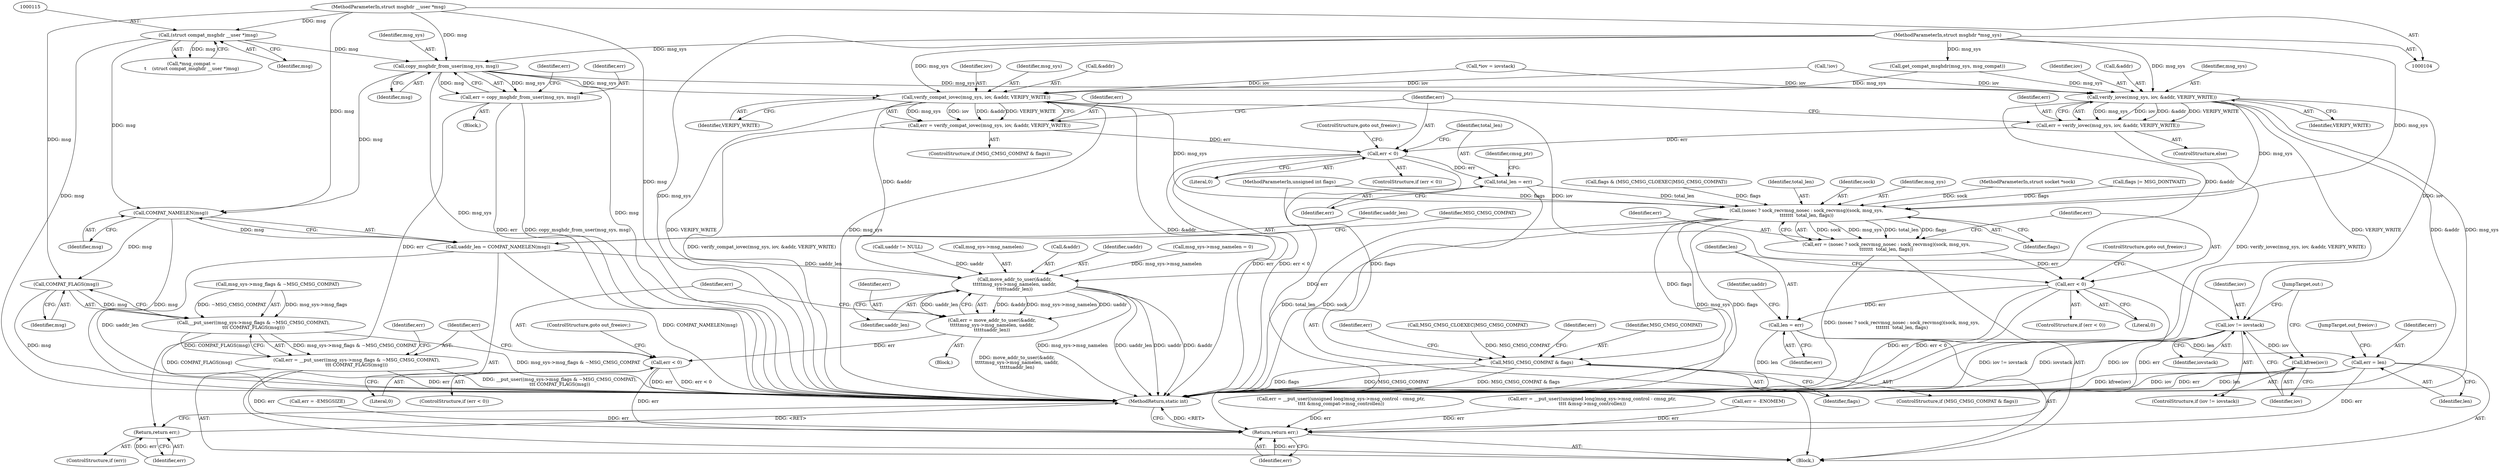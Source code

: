 digraph "0_linux_f3d3342602f8bcbf37d7c46641cb9bca7618eb1c_31@API" {
"1000145" [label="(Call,copy_msghdr_from_user(msg_sys, msg))"];
"1000107" [label="(MethodParameterIn,struct msghdr *msg_sys)"];
"1000114" [label="(Call,(struct compat_msghdr __user *)msg)"];
"1000106" [label="(MethodParameterIn,struct msghdr __user *msg)"];
"1000143" [label="(Call,err = copy_msghdr_from_user(msg_sys, msg))"];
"1000150" [label="(Return,return err;)"];
"1000197" [label="(Call,COMPAT_NAMELEN(msg))"];
"1000195" [label="(Call,uaddr_len = COMPAT_NAMELEN(msg))"];
"1000282" [label="(Call,move_addr_to_user(&addr,\n\t\t\t\t\tmsg_sys->msg_namelen, uaddr,\n\t\t\t\t\tuaddr_len))"];
"1000280" [label="(Call,err = move_addr_to_user(&addr,\n\t\t\t\t\tmsg_sys->msg_namelen, uaddr,\n\t\t\t\t\tuaddr_len))"];
"1000291" [label="(Call,err < 0)"];
"1000355" [label="(Return,return err;)"];
"1000303" [label="(Call,COMPAT_FLAGS(msg))"];
"1000297" [label="(Call,__put_user((msg_sys->msg_flags & ~MSG_CMSG_COMPAT),\n\t\t\t COMPAT_FLAGS(msg)))"];
"1000295" [label="(Call,err = __put_user((msg_sys->msg_flags & ~MSG_CMSG_COMPAT),\n\t\t\t COMPAT_FLAGS(msg)))"];
"1000205" [label="(Call,verify_compat_iovec(msg_sys, iov, &addr, VERIFY_WRITE))"];
"1000203" [label="(Call,err = verify_compat_iovec(msg_sys, iov, &addr, VERIFY_WRITE))"];
"1000221" [label="(Call,err < 0)"];
"1000225" [label="(Call,total_len = err)"];
"1000262" [label="(Call,(nosec ? sock_recvmsg_nosec : sock_recvmsg)(sock, msg_sys,\n\t\t\t\t\t\t\t  total_len, flags))"];
"1000260" [label="(Call,err = (nosec ? sock_recvmsg_nosec : sock_recvmsg)(sock, msg_sys,\n\t\t\t\t\t\t\t  total_len, flags))"];
"1000268" [label="(Call,err < 0)"];
"1000272" [label="(Call,len = err)"];
"1000344" [label="(Call,err = len)"];
"1000309" [label="(Call,MSG_CMSG_COMPAT & flags)"];
"1000349" [label="(Call,iov != iovstack)"];
"1000352" [label="(Call,kfree(iov))"];
"1000214" [label="(Call,verify_iovec(msg_sys, iov, &addr, VERIFY_WRITE))"];
"1000212" [label="(Call,err = verify_iovec(msg_sys, iov, &addr, VERIFY_WRITE))"];
"1000281" [label="(Identifier,err)"];
"1000244" [label="(Call,msg_sys->msg_namelen = 0)"];
"1000354" [label="(JumpTarget,out:)"];
"1000195" [label="(Call,uaddr_len = COMPAT_NAMELEN(msg))"];
"1000296" [label="(Identifier,err)"];
"1000272" [label="(Call,len = err)"];
"1000142" [label="(Block,)"];
"1000282" [label="(Call,move_addr_to_user(&addr,\n\t\t\t\t\tmsg_sys->msg_namelen, uaddr,\n\t\t\t\t\tuaddr_len))"];
"1000105" [label="(MethodParameterIn,struct socket *sock)"];
"1000267" [label="(ControlStructure,if (err < 0))"];
"1000266" [label="(Identifier,flags)"];
"1000150" [label="(Return,return err;)"];
"1000216" [label="(Identifier,iov)"];
"1000257" [label="(Call,flags |= MSG_DONTWAIT)"];
"1000239" [label="(Call,flags & (MSG_CMSG_CLOEXEC|MSG_CMSG_COMPAT))"];
"1000351" [label="(Identifier,iovstack)"];
"1000106" [label="(MethodParameterIn,struct msghdr __user *msg)"];
"1000112" [label="(Call,*msg_compat =\n\t    (struct compat_msghdr __user *)msg)"];
"1000280" [label="(Call,err = move_addr_to_user(&addr,\n\t\t\t\t\tmsg_sys->msg_namelen, uaddr,\n\t\t\t\t\tuaddr_len))"];
"1000198" [label="(Identifier,msg)"];
"1000297" [label="(Call,__put_user((msg_sys->msg_flags & ~MSG_CMSG_COMPAT),\n\t\t\t COMPAT_FLAGS(msg)))"];
"1000145" [label="(Call,copy_msghdr_from_user(msg_sys, msg))"];
"1000276" [label="(Call,uaddr != NULL)"];
"1000345" [label="(Identifier,err)"];
"1000241" [label="(Call,MSG_CMSG_CLOEXEC|MSG_CMSG_COMPAT)"];
"1000212" [label="(Call,err = verify_iovec(msg_sys, iov, &addr, VERIFY_WRITE))"];
"1000328" [label="(Identifier,err)"];
"1000217" [label="(Call,&addr)"];
"1000114" [label="(Call,(struct compat_msghdr __user *)msg)"];
"1000277" [label="(Identifier,uaddr)"];
"1000213" [label="(Identifier,err)"];
"1000210" [label="(Identifier,VERIFY_WRITE)"];
"1000350" [label="(Identifier,iov)"];
"1000226" [label="(Identifier,total_len)"];
"1000344" [label="(Call,err = len)"];
"1000108" [label="(MethodParameterIn,unsigned int flags)"];
"1000265" [label="(Identifier,total_len)"];
"1000261" [label="(Identifier,err)"];
"1000203" [label="(Call,err = verify_compat_iovec(msg_sys, iov, &addr, VERIFY_WRITE))"];
"1000312" [label="(Call,err = __put_user((unsigned long)msg_sys->msg_control - cmsg_ptr,\n\t\t\t\t &msg_compat->msg_controllen))"];
"1000135" [label="(Call,get_compat_msghdr(msg_sys, msg_compat))"];
"1000346" [label="(Identifier,len)"];
"1000219" [label="(Identifier,VERIFY_WRITE)"];
"1000147" [label="(Identifier,msg)"];
"1000185" [label="(Call,!iov)"];
"1000222" [label="(Identifier,err)"];
"1000260" [label="(Call,err = (nosec ? sock_recvmsg_nosec : sock_recvmsg)(sock, msg_sys,\n\t\t\t\t\t\t\t  total_len, flags))"];
"1000229" [label="(Identifier,cmsg_ptr)"];
"1000274" [label="(Identifier,err)"];
"1000298" [label="(Call,msg_sys->msg_flags & ~MSG_CMSG_COMPAT)"];
"1000220" [label="(ControlStructure,if (err < 0))"];
"1000207" [label="(Identifier,iov)"];
"1000199" [label="(ControlStructure,if (MSG_CMSG_COMPAT & flags))"];
"1000303" [label="(Call,COMPAT_FLAGS(msg))"];
"1000263" [label="(Identifier,sock)"];
"1000116" [label="(Identifier,msg)"];
"1000214" [label="(Call,verify_iovec(msg_sys, iov, &addr, VERIFY_WRITE))"];
"1000204" [label="(Identifier,err)"];
"1000285" [label="(Call,msg_sys->msg_namelen)"];
"1000295" [label="(Call,err = __put_user((msg_sys->msg_flags & ~MSG_CMSG_COMPAT),\n\t\t\t COMPAT_FLAGS(msg)))"];
"1000269" [label="(Identifier,err)"];
"1000352" [label="(Call,kfree(iov))"];
"1000279" [label="(Block,)"];
"1000143" [label="(Call,err = copy_msghdr_from_user(msg_sys, msg))"];
"1000262" [label="(Call,(nosec ? sock_recvmsg_nosec : sock_recvmsg)(sock, msg_sys,\n\t\t\t\t\t\t\t  total_len, flags))"];
"1000327" [label="(Call,err = __put_user((unsigned long)msg_sys->msg_control - cmsg_ptr,\n\t\t\t\t &msg->msg_controllen))"];
"1000283" [label="(Call,&addr)"];
"1000119" [label="(Call,*iov = iovstack)"];
"1000268" [label="(Call,err < 0)"];
"1000110" [label="(Block,)"];
"1000353" [label="(Identifier,iov)"];
"1000170" [label="(Call,err = -ENOMEM)"];
"1000270" [label="(Literal,0)"];
"1000223" [label="(Literal,0)"];
"1000308" [label="(ControlStructure,if (MSG_CMSG_COMPAT & flags))"];
"1000151" [label="(Identifier,err)"];
"1000206" [label="(Identifier,msg_sys)"];
"1000311" [label="(Identifier,flags)"];
"1000347" [label="(JumpTarget,out_freeiov:)"];
"1000349" [label="(Call,iov != iovstack)"];
"1000357" [label="(MethodReturn,static int)"];
"1000356" [label="(Identifier,err)"];
"1000310" [label="(Identifier,MSG_CMSG_COMPAT)"];
"1000107" [label="(MethodParameterIn,struct msghdr *msg_sys)"];
"1000309" [label="(Call,MSG_CMSG_COMPAT & flags)"];
"1000197" [label="(Call,COMPAT_NAMELEN(msg))"];
"1000211" [label="(ControlStructure,else)"];
"1000149" [label="(Identifier,err)"];
"1000196" [label="(Identifier,uaddr_len)"];
"1000225" [label="(Call,total_len = err)"];
"1000304" [label="(Identifier,msg)"];
"1000148" [label="(ControlStructure,if (err))"];
"1000289" [label="(Identifier,uaddr_len)"];
"1000146" [label="(Identifier,msg_sys)"];
"1000291" [label="(Call,err < 0)"];
"1000144" [label="(Identifier,err)"];
"1000294" [label="(ControlStructure,goto out_freeiov;)"];
"1000348" [label="(ControlStructure,if (iov != iovstack))"];
"1000273" [label="(Identifier,len)"];
"1000227" [label="(Identifier,err)"];
"1000355" [label="(Return,return err;)"];
"1000290" [label="(ControlStructure,if (err < 0))"];
"1000221" [label="(Call,err < 0)"];
"1000313" [label="(Identifier,err)"];
"1000271" [label="(ControlStructure,goto out_freeiov;)"];
"1000292" [label="(Identifier,err)"];
"1000201" [label="(Identifier,MSG_CMSG_COMPAT)"];
"1000306" [label="(Identifier,err)"];
"1000288" [label="(Identifier,uaddr)"];
"1000224" [label="(ControlStructure,goto out_freeiov;)"];
"1000264" [label="(Identifier,msg_sys)"];
"1000159" [label="(Call,err = -EMSGSIZE)"];
"1000208" [label="(Call,&addr)"];
"1000205" [label="(Call,verify_compat_iovec(msg_sys, iov, &addr, VERIFY_WRITE))"];
"1000293" [label="(Literal,0)"];
"1000215" [label="(Identifier,msg_sys)"];
"1000145" -> "1000143"  [label="AST: "];
"1000145" -> "1000147"  [label="CFG: "];
"1000146" -> "1000145"  [label="AST: "];
"1000147" -> "1000145"  [label="AST: "];
"1000143" -> "1000145"  [label="CFG: "];
"1000145" -> "1000357"  [label="DDG: msg_sys"];
"1000145" -> "1000357"  [label="DDG: msg"];
"1000145" -> "1000143"  [label="DDG: msg_sys"];
"1000145" -> "1000143"  [label="DDG: msg"];
"1000107" -> "1000145"  [label="DDG: msg_sys"];
"1000114" -> "1000145"  [label="DDG: msg"];
"1000106" -> "1000145"  [label="DDG: msg"];
"1000145" -> "1000197"  [label="DDG: msg"];
"1000145" -> "1000205"  [label="DDG: msg_sys"];
"1000145" -> "1000214"  [label="DDG: msg_sys"];
"1000107" -> "1000104"  [label="AST: "];
"1000107" -> "1000357"  [label="DDG: msg_sys"];
"1000107" -> "1000135"  [label="DDG: msg_sys"];
"1000107" -> "1000205"  [label="DDG: msg_sys"];
"1000107" -> "1000214"  [label="DDG: msg_sys"];
"1000107" -> "1000262"  [label="DDG: msg_sys"];
"1000114" -> "1000112"  [label="AST: "];
"1000114" -> "1000116"  [label="CFG: "];
"1000115" -> "1000114"  [label="AST: "];
"1000116" -> "1000114"  [label="AST: "];
"1000112" -> "1000114"  [label="CFG: "];
"1000114" -> "1000357"  [label="DDG: msg"];
"1000114" -> "1000112"  [label="DDG: msg"];
"1000106" -> "1000114"  [label="DDG: msg"];
"1000114" -> "1000197"  [label="DDG: msg"];
"1000106" -> "1000104"  [label="AST: "];
"1000106" -> "1000357"  [label="DDG: msg"];
"1000106" -> "1000197"  [label="DDG: msg"];
"1000106" -> "1000303"  [label="DDG: msg"];
"1000143" -> "1000142"  [label="AST: "];
"1000144" -> "1000143"  [label="AST: "];
"1000149" -> "1000143"  [label="CFG: "];
"1000143" -> "1000357"  [label="DDG: err"];
"1000143" -> "1000357"  [label="DDG: copy_msghdr_from_user(msg_sys, msg)"];
"1000143" -> "1000150"  [label="DDG: err"];
"1000150" -> "1000148"  [label="AST: "];
"1000150" -> "1000151"  [label="CFG: "];
"1000151" -> "1000150"  [label="AST: "];
"1000357" -> "1000150"  [label="CFG: "];
"1000150" -> "1000357"  [label="DDG: <RET>"];
"1000151" -> "1000150"  [label="DDG: err"];
"1000197" -> "1000195"  [label="AST: "];
"1000197" -> "1000198"  [label="CFG: "];
"1000198" -> "1000197"  [label="AST: "];
"1000195" -> "1000197"  [label="CFG: "];
"1000197" -> "1000357"  [label="DDG: msg"];
"1000197" -> "1000195"  [label="DDG: msg"];
"1000197" -> "1000303"  [label="DDG: msg"];
"1000195" -> "1000110"  [label="AST: "];
"1000196" -> "1000195"  [label="AST: "];
"1000201" -> "1000195"  [label="CFG: "];
"1000195" -> "1000357"  [label="DDG: COMPAT_NAMELEN(msg)"];
"1000195" -> "1000357"  [label="DDG: uaddr_len"];
"1000195" -> "1000282"  [label="DDG: uaddr_len"];
"1000282" -> "1000280"  [label="AST: "];
"1000282" -> "1000289"  [label="CFG: "];
"1000283" -> "1000282"  [label="AST: "];
"1000285" -> "1000282"  [label="AST: "];
"1000288" -> "1000282"  [label="AST: "];
"1000289" -> "1000282"  [label="AST: "];
"1000280" -> "1000282"  [label="CFG: "];
"1000282" -> "1000357"  [label="DDG: msg_sys->msg_namelen"];
"1000282" -> "1000357"  [label="DDG: uaddr_len"];
"1000282" -> "1000357"  [label="DDG: uaddr"];
"1000282" -> "1000357"  [label="DDG: &addr"];
"1000282" -> "1000280"  [label="DDG: &addr"];
"1000282" -> "1000280"  [label="DDG: msg_sys->msg_namelen"];
"1000282" -> "1000280"  [label="DDG: uaddr"];
"1000282" -> "1000280"  [label="DDG: uaddr_len"];
"1000214" -> "1000282"  [label="DDG: &addr"];
"1000205" -> "1000282"  [label="DDG: &addr"];
"1000244" -> "1000282"  [label="DDG: msg_sys->msg_namelen"];
"1000276" -> "1000282"  [label="DDG: uaddr"];
"1000280" -> "1000279"  [label="AST: "];
"1000281" -> "1000280"  [label="AST: "];
"1000292" -> "1000280"  [label="CFG: "];
"1000280" -> "1000357"  [label="DDG: move_addr_to_user(&addr,\n\t\t\t\t\tmsg_sys->msg_namelen, uaddr,\n\t\t\t\t\tuaddr_len)"];
"1000280" -> "1000291"  [label="DDG: err"];
"1000291" -> "1000290"  [label="AST: "];
"1000291" -> "1000293"  [label="CFG: "];
"1000292" -> "1000291"  [label="AST: "];
"1000293" -> "1000291"  [label="AST: "];
"1000294" -> "1000291"  [label="CFG: "];
"1000296" -> "1000291"  [label="CFG: "];
"1000291" -> "1000357"  [label="DDG: err < 0"];
"1000291" -> "1000357"  [label="DDG: err"];
"1000291" -> "1000355"  [label="DDG: err"];
"1000355" -> "1000110"  [label="AST: "];
"1000355" -> "1000356"  [label="CFG: "];
"1000356" -> "1000355"  [label="AST: "];
"1000357" -> "1000355"  [label="CFG: "];
"1000355" -> "1000357"  [label="DDG: <RET>"];
"1000356" -> "1000355"  [label="DDG: err"];
"1000295" -> "1000355"  [label="DDG: err"];
"1000268" -> "1000355"  [label="DDG: err"];
"1000327" -> "1000355"  [label="DDG: err"];
"1000221" -> "1000355"  [label="DDG: err"];
"1000170" -> "1000355"  [label="DDG: err"];
"1000344" -> "1000355"  [label="DDG: err"];
"1000312" -> "1000355"  [label="DDG: err"];
"1000159" -> "1000355"  [label="DDG: err"];
"1000303" -> "1000297"  [label="AST: "];
"1000303" -> "1000304"  [label="CFG: "];
"1000304" -> "1000303"  [label="AST: "];
"1000297" -> "1000303"  [label="CFG: "];
"1000303" -> "1000357"  [label="DDG: msg"];
"1000303" -> "1000297"  [label="DDG: msg"];
"1000297" -> "1000295"  [label="AST: "];
"1000298" -> "1000297"  [label="AST: "];
"1000295" -> "1000297"  [label="CFG: "];
"1000297" -> "1000357"  [label="DDG: COMPAT_FLAGS(msg)"];
"1000297" -> "1000357"  [label="DDG: msg_sys->msg_flags & ~MSG_CMSG_COMPAT"];
"1000297" -> "1000295"  [label="DDG: msg_sys->msg_flags & ~MSG_CMSG_COMPAT"];
"1000297" -> "1000295"  [label="DDG: COMPAT_FLAGS(msg)"];
"1000298" -> "1000297"  [label="DDG: msg_sys->msg_flags"];
"1000298" -> "1000297"  [label="DDG: ~MSG_CMSG_COMPAT"];
"1000295" -> "1000110"  [label="AST: "];
"1000296" -> "1000295"  [label="AST: "];
"1000306" -> "1000295"  [label="CFG: "];
"1000295" -> "1000357"  [label="DDG: err"];
"1000295" -> "1000357"  [label="DDG: __put_user((msg_sys->msg_flags & ~MSG_CMSG_COMPAT),\n\t\t\t COMPAT_FLAGS(msg))"];
"1000205" -> "1000203"  [label="AST: "];
"1000205" -> "1000210"  [label="CFG: "];
"1000206" -> "1000205"  [label="AST: "];
"1000207" -> "1000205"  [label="AST: "];
"1000208" -> "1000205"  [label="AST: "];
"1000210" -> "1000205"  [label="AST: "];
"1000203" -> "1000205"  [label="CFG: "];
"1000205" -> "1000357"  [label="DDG: VERIFY_WRITE"];
"1000205" -> "1000357"  [label="DDG: msg_sys"];
"1000205" -> "1000357"  [label="DDG: &addr"];
"1000205" -> "1000203"  [label="DDG: msg_sys"];
"1000205" -> "1000203"  [label="DDG: iov"];
"1000205" -> "1000203"  [label="DDG: &addr"];
"1000205" -> "1000203"  [label="DDG: VERIFY_WRITE"];
"1000135" -> "1000205"  [label="DDG: msg_sys"];
"1000185" -> "1000205"  [label="DDG: iov"];
"1000119" -> "1000205"  [label="DDG: iov"];
"1000205" -> "1000262"  [label="DDG: msg_sys"];
"1000205" -> "1000349"  [label="DDG: iov"];
"1000203" -> "1000199"  [label="AST: "];
"1000204" -> "1000203"  [label="AST: "];
"1000222" -> "1000203"  [label="CFG: "];
"1000203" -> "1000357"  [label="DDG: verify_compat_iovec(msg_sys, iov, &addr, VERIFY_WRITE)"];
"1000203" -> "1000221"  [label="DDG: err"];
"1000221" -> "1000220"  [label="AST: "];
"1000221" -> "1000223"  [label="CFG: "];
"1000222" -> "1000221"  [label="AST: "];
"1000223" -> "1000221"  [label="AST: "];
"1000224" -> "1000221"  [label="CFG: "];
"1000226" -> "1000221"  [label="CFG: "];
"1000221" -> "1000357"  [label="DDG: err < 0"];
"1000221" -> "1000357"  [label="DDG: err"];
"1000212" -> "1000221"  [label="DDG: err"];
"1000221" -> "1000225"  [label="DDG: err"];
"1000225" -> "1000110"  [label="AST: "];
"1000225" -> "1000227"  [label="CFG: "];
"1000226" -> "1000225"  [label="AST: "];
"1000227" -> "1000225"  [label="AST: "];
"1000229" -> "1000225"  [label="CFG: "];
"1000225" -> "1000262"  [label="DDG: total_len"];
"1000262" -> "1000260"  [label="AST: "];
"1000262" -> "1000266"  [label="CFG: "];
"1000263" -> "1000262"  [label="AST: "];
"1000264" -> "1000262"  [label="AST: "];
"1000265" -> "1000262"  [label="AST: "];
"1000266" -> "1000262"  [label="AST: "];
"1000260" -> "1000262"  [label="CFG: "];
"1000262" -> "1000357"  [label="DDG: total_len"];
"1000262" -> "1000357"  [label="DDG: sock"];
"1000262" -> "1000357"  [label="DDG: msg_sys"];
"1000262" -> "1000357"  [label="DDG: flags"];
"1000262" -> "1000260"  [label="DDG: sock"];
"1000262" -> "1000260"  [label="DDG: msg_sys"];
"1000262" -> "1000260"  [label="DDG: total_len"];
"1000262" -> "1000260"  [label="DDG: flags"];
"1000105" -> "1000262"  [label="DDG: sock"];
"1000214" -> "1000262"  [label="DDG: msg_sys"];
"1000239" -> "1000262"  [label="DDG: flags"];
"1000257" -> "1000262"  [label="DDG: flags"];
"1000108" -> "1000262"  [label="DDG: flags"];
"1000262" -> "1000309"  [label="DDG: flags"];
"1000260" -> "1000110"  [label="AST: "];
"1000261" -> "1000260"  [label="AST: "];
"1000269" -> "1000260"  [label="CFG: "];
"1000260" -> "1000357"  [label="DDG: (nosec ? sock_recvmsg_nosec : sock_recvmsg)(sock, msg_sys,\n\t\t\t\t\t\t\t  total_len, flags)"];
"1000260" -> "1000268"  [label="DDG: err"];
"1000268" -> "1000267"  [label="AST: "];
"1000268" -> "1000270"  [label="CFG: "];
"1000269" -> "1000268"  [label="AST: "];
"1000270" -> "1000268"  [label="AST: "];
"1000271" -> "1000268"  [label="CFG: "];
"1000273" -> "1000268"  [label="CFG: "];
"1000268" -> "1000357"  [label="DDG: err"];
"1000268" -> "1000357"  [label="DDG: err < 0"];
"1000268" -> "1000272"  [label="DDG: err"];
"1000272" -> "1000110"  [label="AST: "];
"1000272" -> "1000274"  [label="CFG: "];
"1000273" -> "1000272"  [label="AST: "];
"1000274" -> "1000272"  [label="AST: "];
"1000277" -> "1000272"  [label="CFG: "];
"1000272" -> "1000357"  [label="DDG: len"];
"1000272" -> "1000344"  [label="DDG: len"];
"1000344" -> "1000110"  [label="AST: "];
"1000344" -> "1000346"  [label="CFG: "];
"1000345" -> "1000344"  [label="AST: "];
"1000346" -> "1000344"  [label="AST: "];
"1000347" -> "1000344"  [label="CFG: "];
"1000344" -> "1000357"  [label="DDG: len"];
"1000344" -> "1000357"  [label="DDG: err"];
"1000309" -> "1000308"  [label="AST: "];
"1000309" -> "1000311"  [label="CFG: "];
"1000310" -> "1000309"  [label="AST: "];
"1000311" -> "1000309"  [label="AST: "];
"1000313" -> "1000309"  [label="CFG: "];
"1000328" -> "1000309"  [label="CFG: "];
"1000309" -> "1000357"  [label="DDG: MSG_CMSG_COMPAT"];
"1000309" -> "1000357"  [label="DDG: MSG_CMSG_COMPAT & flags"];
"1000309" -> "1000357"  [label="DDG: flags"];
"1000241" -> "1000309"  [label="DDG: MSG_CMSG_COMPAT"];
"1000108" -> "1000309"  [label="DDG: flags"];
"1000349" -> "1000348"  [label="AST: "];
"1000349" -> "1000351"  [label="CFG: "];
"1000350" -> "1000349"  [label="AST: "];
"1000351" -> "1000349"  [label="AST: "];
"1000353" -> "1000349"  [label="CFG: "];
"1000354" -> "1000349"  [label="CFG: "];
"1000349" -> "1000357"  [label="DDG: iov != iovstack"];
"1000349" -> "1000357"  [label="DDG: iovstack"];
"1000349" -> "1000357"  [label="DDG: iov"];
"1000214" -> "1000349"  [label="DDG: iov"];
"1000349" -> "1000352"  [label="DDG: iov"];
"1000352" -> "1000348"  [label="AST: "];
"1000352" -> "1000353"  [label="CFG: "];
"1000353" -> "1000352"  [label="AST: "];
"1000354" -> "1000352"  [label="CFG: "];
"1000352" -> "1000357"  [label="DDG: iov"];
"1000352" -> "1000357"  [label="DDG: kfree(iov)"];
"1000214" -> "1000212"  [label="AST: "];
"1000214" -> "1000219"  [label="CFG: "];
"1000215" -> "1000214"  [label="AST: "];
"1000216" -> "1000214"  [label="AST: "];
"1000217" -> "1000214"  [label="AST: "];
"1000219" -> "1000214"  [label="AST: "];
"1000212" -> "1000214"  [label="CFG: "];
"1000214" -> "1000357"  [label="DDG: VERIFY_WRITE"];
"1000214" -> "1000357"  [label="DDG: &addr"];
"1000214" -> "1000357"  [label="DDG: msg_sys"];
"1000214" -> "1000212"  [label="DDG: msg_sys"];
"1000214" -> "1000212"  [label="DDG: iov"];
"1000214" -> "1000212"  [label="DDG: &addr"];
"1000214" -> "1000212"  [label="DDG: VERIFY_WRITE"];
"1000135" -> "1000214"  [label="DDG: msg_sys"];
"1000185" -> "1000214"  [label="DDG: iov"];
"1000119" -> "1000214"  [label="DDG: iov"];
"1000212" -> "1000211"  [label="AST: "];
"1000213" -> "1000212"  [label="AST: "];
"1000222" -> "1000212"  [label="CFG: "];
"1000212" -> "1000357"  [label="DDG: verify_iovec(msg_sys, iov, &addr, VERIFY_WRITE)"];
}
